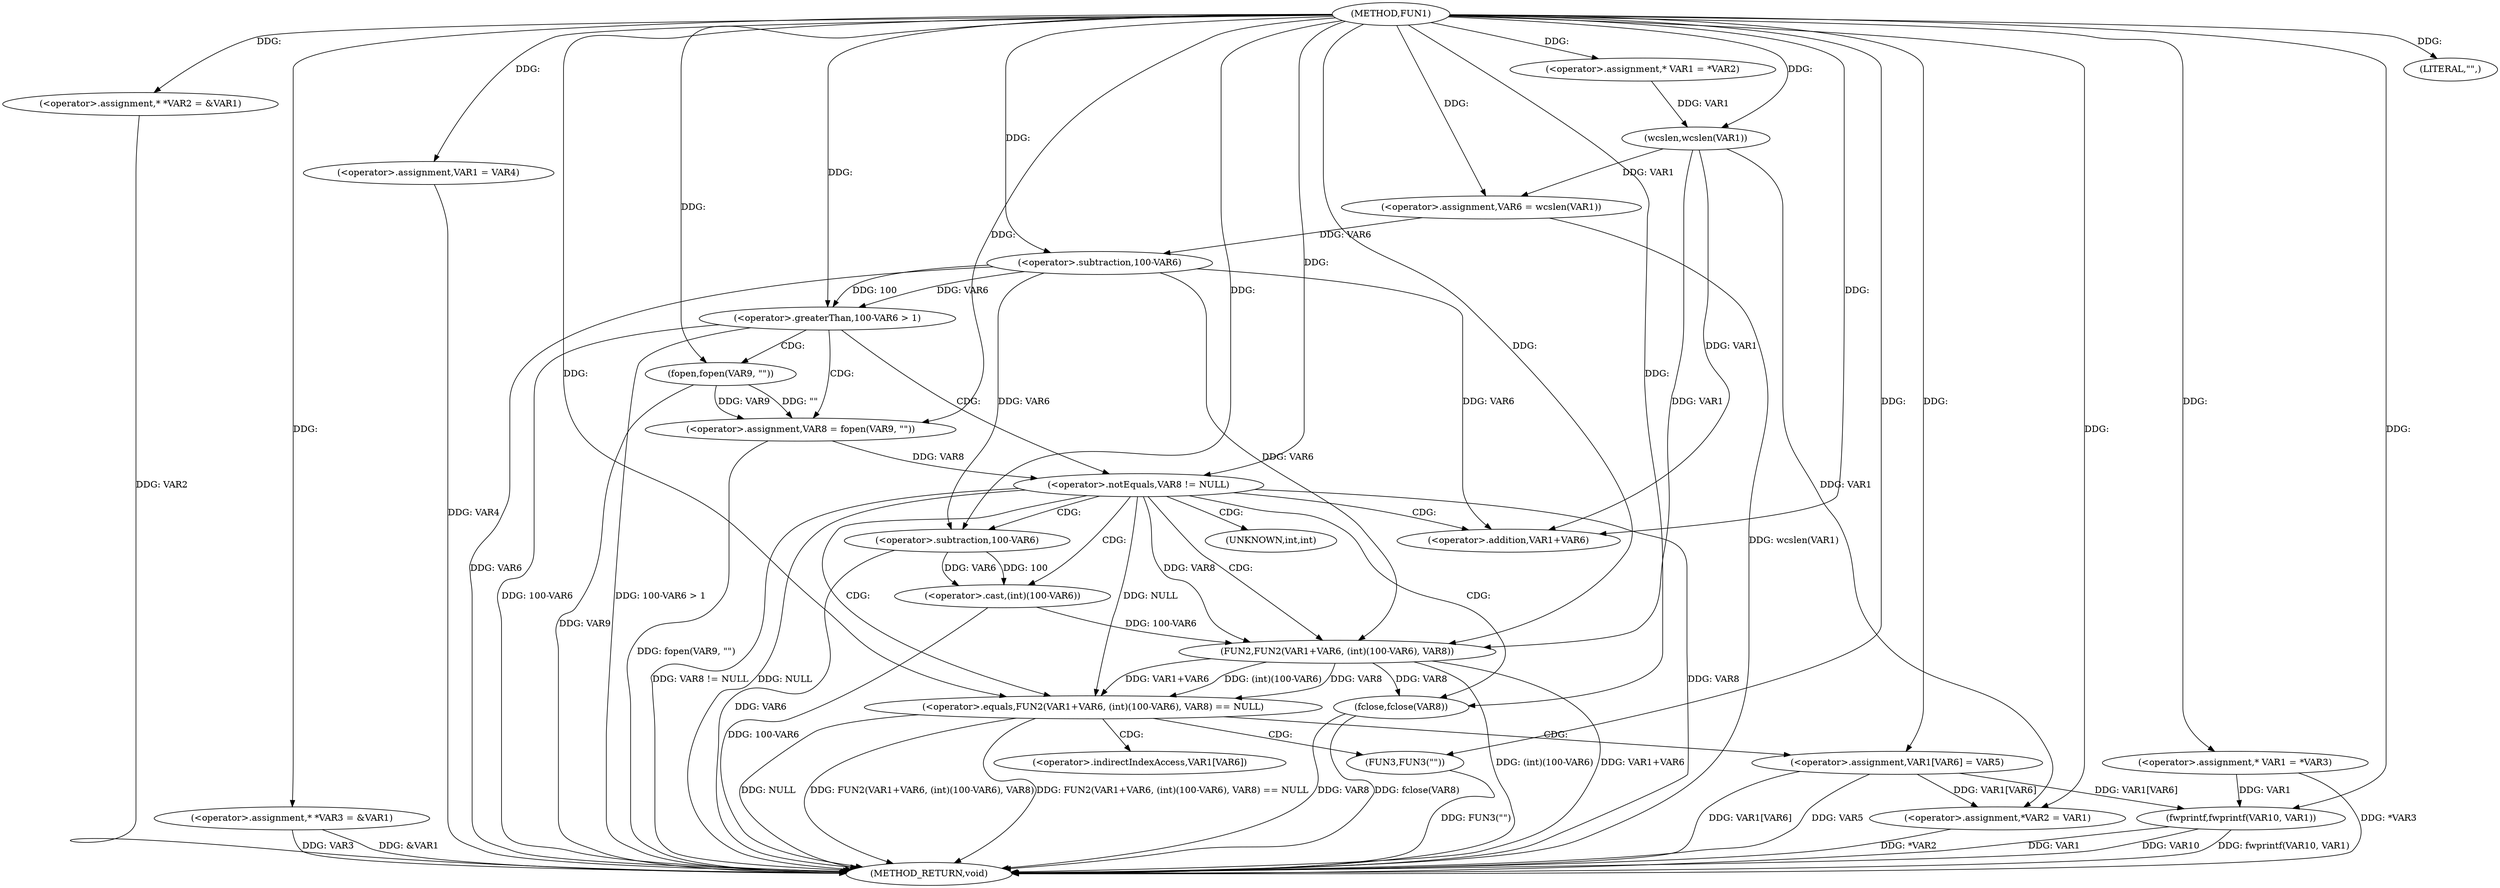 digraph FUN1 {  
"1000100" [label = "(METHOD,FUN1)" ]
"1000183" [label = "(METHOD_RETURN,void)" ]
"1000104" [label = "(<operator>.assignment,* *VAR2 = &VAR1)" ]
"1000109" [label = "(<operator>.assignment,* *VAR3 = &VAR1)" ]
"1000113" [label = "(LITERAL,\"\",)" ]
"1000114" [label = "(<operator>.assignment,VAR1 = VAR4)" ]
"1000119" [label = "(<operator>.assignment,* VAR1 = *VAR2)" ]
"1000125" [label = "(<operator>.assignment,VAR6 = wcslen(VAR1))" ]
"1000127" [label = "(wcslen,wcslen(VAR1))" ]
"1000131" [label = "(<operator>.greaterThan,100-VAR6 > 1)" ]
"1000132" [label = "(<operator>.subtraction,100-VAR6)" ]
"1000137" [label = "(<operator>.assignment,VAR8 = fopen(VAR9, \"\"))" ]
"1000139" [label = "(fopen,fopen(VAR9, \"\"))" ]
"1000143" [label = "(<operator>.notEquals,VAR8 != NULL)" ]
"1000148" [label = "(<operator>.equals,FUN2(VAR1+VAR6, (int)(100-VAR6), VAR8) == NULL)" ]
"1000149" [label = "(FUN2,FUN2(VAR1+VAR6, (int)(100-VAR6), VAR8))" ]
"1000150" [label = "(<operator>.addition,VAR1+VAR6)" ]
"1000153" [label = "(<operator>.cast,(int)(100-VAR6))" ]
"1000155" [label = "(<operator>.subtraction,100-VAR6)" ]
"1000161" [label = "(FUN3,FUN3(\"\"))" ]
"1000163" [label = "(<operator>.assignment,VAR1[VAR6] = VAR5)" ]
"1000168" [label = "(fclose,fclose(VAR8))" ]
"1000170" [label = "(<operator>.assignment,*VAR2 = VAR1)" ]
"1000176" [label = "(<operator>.assignment,* VAR1 = *VAR3)" ]
"1000180" [label = "(fwprintf,fwprintf(VAR10, VAR1))" ]
"1000154" [label = "(UNKNOWN,int,int)" ]
"1000164" [label = "(<operator>.indirectIndexAccess,VAR1[VAR6])" ]
  "1000168" -> "1000183"  [ label = "DDG: VAR8"] 
  "1000155" -> "1000183"  [ label = "DDG: VAR6"] 
  "1000104" -> "1000183"  [ label = "DDG: VAR2"] 
  "1000139" -> "1000183"  [ label = "DDG: VAR9"] 
  "1000180" -> "1000183"  [ label = "DDG: VAR10"] 
  "1000180" -> "1000183"  [ label = "DDG: fwprintf(VAR10, VAR1)"] 
  "1000109" -> "1000183"  [ label = "DDG: VAR3"] 
  "1000131" -> "1000183"  [ label = "DDG: 100-VAR6 > 1"] 
  "1000180" -> "1000183"  [ label = "DDG: VAR1"] 
  "1000176" -> "1000183"  [ label = "DDG: *VAR3"] 
  "1000148" -> "1000183"  [ label = "DDG: NULL"] 
  "1000168" -> "1000183"  [ label = "DDG: fclose(VAR8)"] 
  "1000163" -> "1000183"  [ label = "DDG: VAR1[VAR6]"] 
  "1000131" -> "1000183"  [ label = "DDG: 100-VAR6"] 
  "1000137" -> "1000183"  [ label = "DDG: fopen(VAR9, \"\")"] 
  "1000153" -> "1000183"  [ label = "DDG: 100-VAR6"] 
  "1000143" -> "1000183"  [ label = "DDG: VAR8"] 
  "1000163" -> "1000183"  [ label = "DDG: VAR5"] 
  "1000132" -> "1000183"  [ label = "DDG: VAR6"] 
  "1000148" -> "1000183"  [ label = "DDG: FUN2(VAR1+VAR6, (int)(100-VAR6), VAR8)"] 
  "1000148" -> "1000183"  [ label = "DDG: FUN2(VAR1+VAR6, (int)(100-VAR6), VAR8) == NULL"] 
  "1000125" -> "1000183"  [ label = "DDG: wcslen(VAR1)"] 
  "1000149" -> "1000183"  [ label = "DDG: (int)(100-VAR6)"] 
  "1000143" -> "1000183"  [ label = "DDG: VAR8 != NULL"] 
  "1000143" -> "1000183"  [ label = "DDG: NULL"] 
  "1000170" -> "1000183"  [ label = "DDG: *VAR2"] 
  "1000149" -> "1000183"  [ label = "DDG: VAR1+VAR6"] 
  "1000114" -> "1000183"  [ label = "DDG: VAR4"] 
  "1000109" -> "1000183"  [ label = "DDG: &VAR1"] 
  "1000161" -> "1000183"  [ label = "DDG: FUN3(\"\")"] 
  "1000100" -> "1000104"  [ label = "DDG: "] 
  "1000100" -> "1000109"  [ label = "DDG: "] 
  "1000100" -> "1000113"  [ label = "DDG: "] 
  "1000100" -> "1000114"  [ label = "DDG: "] 
  "1000100" -> "1000119"  [ label = "DDG: "] 
  "1000127" -> "1000125"  [ label = "DDG: VAR1"] 
  "1000100" -> "1000125"  [ label = "DDG: "] 
  "1000119" -> "1000127"  [ label = "DDG: VAR1"] 
  "1000100" -> "1000127"  [ label = "DDG: "] 
  "1000132" -> "1000131"  [ label = "DDG: 100"] 
  "1000132" -> "1000131"  [ label = "DDG: VAR6"] 
  "1000100" -> "1000132"  [ label = "DDG: "] 
  "1000125" -> "1000132"  [ label = "DDG: VAR6"] 
  "1000100" -> "1000131"  [ label = "DDG: "] 
  "1000139" -> "1000137"  [ label = "DDG: VAR9"] 
  "1000139" -> "1000137"  [ label = "DDG: \"\""] 
  "1000100" -> "1000137"  [ label = "DDG: "] 
  "1000100" -> "1000139"  [ label = "DDG: "] 
  "1000137" -> "1000143"  [ label = "DDG: VAR8"] 
  "1000100" -> "1000143"  [ label = "DDG: "] 
  "1000149" -> "1000148"  [ label = "DDG: VAR1+VAR6"] 
  "1000149" -> "1000148"  [ label = "DDG: (int)(100-VAR6)"] 
  "1000149" -> "1000148"  [ label = "DDG: VAR8"] 
  "1000127" -> "1000149"  [ label = "DDG: VAR1"] 
  "1000100" -> "1000149"  [ label = "DDG: "] 
  "1000132" -> "1000149"  [ label = "DDG: VAR6"] 
  "1000127" -> "1000150"  [ label = "DDG: VAR1"] 
  "1000100" -> "1000150"  [ label = "DDG: "] 
  "1000132" -> "1000150"  [ label = "DDG: VAR6"] 
  "1000153" -> "1000149"  [ label = "DDG: 100-VAR6"] 
  "1000155" -> "1000153"  [ label = "DDG: 100"] 
  "1000155" -> "1000153"  [ label = "DDG: VAR6"] 
  "1000100" -> "1000155"  [ label = "DDG: "] 
  "1000132" -> "1000155"  [ label = "DDG: VAR6"] 
  "1000143" -> "1000149"  [ label = "DDG: VAR8"] 
  "1000143" -> "1000148"  [ label = "DDG: NULL"] 
  "1000100" -> "1000148"  [ label = "DDG: "] 
  "1000100" -> "1000161"  [ label = "DDG: "] 
  "1000100" -> "1000163"  [ label = "DDG: "] 
  "1000149" -> "1000168"  [ label = "DDG: VAR8"] 
  "1000100" -> "1000168"  [ label = "DDG: "] 
  "1000163" -> "1000170"  [ label = "DDG: VAR1[VAR6]"] 
  "1000127" -> "1000170"  [ label = "DDG: VAR1"] 
  "1000100" -> "1000170"  [ label = "DDG: "] 
  "1000100" -> "1000176"  [ label = "DDG: "] 
  "1000100" -> "1000180"  [ label = "DDG: "] 
  "1000163" -> "1000180"  [ label = "DDG: VAR1[VAR6]"] 
  "1000176" -> "1000180"  [ label = "DDG: VAR1"] 
  "1000131" -> "1000143"  [ label = "CDG: "] 
  "1000131" -> "1000137"  [ label = "CDG: "] 
  "1000131" -> "1000139"  [ label = "CDG: "] 
  "1000143" -> "1000168"  [ label = "CDG: "] 
  "1000143" -> "1000153"  [ label = "CDG: "] 
  "1000143" -> "1000155"  [ label = "CDG: "] 
  "1000143" -> "1000154"  [ label = "CDG: "] 
  "1000143" -> "1000150"  [ label = "CDG: "] 
  "1000143" -> "1000148"  [ label = "CDG: "] 
  "1000143" -> "1000149"  [ label = "CDG: "] 
  "1000148" -> "1000163"  [ label = "CDG: "] 
  "1000148" -> "1000164"  [ label = "CDG: "] 
  "1000148" -> "1000161"  [ label = "CDG: "] 
}
